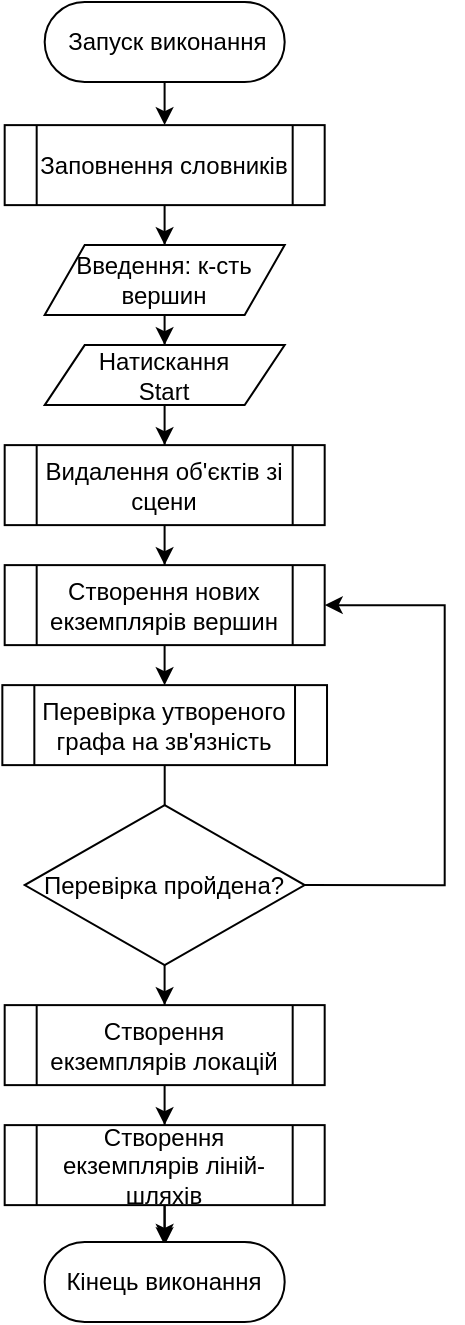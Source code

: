 <mxfile version="21.5.0" type="github" pages="2">
  <diagram id="s-qsPdU9FnbwddISXx5q" name="робота програми">
    <mxGraphModel dx="794" dy="732" grid="1" gridSize="10" guides="1" tooltips="1" connect="1" arrows="1" fold="1" page="1" pageScale="1" pageWidth="827" pageHeight="1169" math="0" shadow="0">
      <root>
        <mxCell id="0" />
        <mxCell id="1" parent="0" />
        <mxCell id="J92iBG6pYE3TJsRAhOx6-24" style="edgeStyle=orthogonalEdgeStyle;rounded=0;orthogonalLoop=1;jettySize=auto;html=1;" parent="1" source="J92iBG6pYE3TJsRAhOx6-1" target="J92iBG6pYE3TJsRAhOx6-11" edge="1">
          <mxGeometry relative="1" as="geometry" />
        </mxCell>
        <mxCell id="J92iBG6pYE3TJsRAhOx6-1" value="Створення нових екземплярів вершин" style="shape=process;whiteSpace=wrap;html=1;backgroundOutline=1;" parent="1" vertex="1">
          <mxGeometry x="202.34" y="371.56" width="160" height="40" as="geometry" />
        </mxCell>
        <mxCell id="J92iBG6pYE3TJsRAhOx6-31" style="edgeStyle=orthogonalEdgeStyle;rounded=0;orthogonalLoop=1;jettySize=auto;html=1;" parent="1" source="J92iBG6pYE3TJsRAhOx6-2" edge="1">
          <mxGeometry relative="1" as="geometry">
            <mxPoint x="282.4" y="711.56" as="targetPoint" />
          </mxGeometry>
        </mxCell>
        <mxCell id="yKXp7lzWDo-Mu3OkLmYp-2" style="edgeStyle=orthogonalEdgeStyle;rounded=0;orthogonalLoop=1;jettySize=auto;html=1;entryX=0.5;entryY=0;entryDx=0;entryDy=0;" edge="1" parent="1" source="J92iBG6pYE3TJsRAhOx6-2" target="yKXp7lzWDo-Mu3OkLmYp-1">
          <mxGeometry relative="1" as="geometry" />
        </mxCell>
        <mxCell id="J92iBG6pYE3TJsRAhOx6-2" value="Створення екземплярів ліній-шляхів" style="shape=process;whiteSpace=wrap;html=1;backgroundOutline=1;" parent="1" vertex="1">
          <mxGeometry x="202.34" y="651.56" width="160" height="40" as="geometry" />
        </mxCell>
        <mxCell id="J92iBG6pYE3TJsRAhOx6-29" style="edgeStyle=orthogonalEdgeStyle;rounded=0;orthogonalLoop=1;jettySize=auto;html=1;" parent="1" source="J92iBG6pYE3TJsRAhOx6-3" target="J92iBG6pYE3TJsRAhOx6-2" edge="1">
          <mxGeometry relative="1" as="geometry" />
        </mxCell>
        <mxCell id="J92iBG6pYE3TJsRAhOx6-3" value="Створення екземплярів локацій" style="shape=process;whiteSpace=wrap;html=1;backgroundOutline=1;" parent="1" vertex="1">
          <mxGeometry x="202.34" y="591.56" width="160" height="40" as="geometry" />
        </mxCell>
        <mxCell id="J92iBG6pYE3TJsRAhOx6-22" style="edgeStyle=orthogonalEdgeStyle;rounded=0;orthogonalLoop=1;jettySize=auto;html=1;" parent="1" source="J92iBG6pYE3TJsRAhOx6-4" target="J92iBG6pYE3TJsRAhOx6-13" edge="1">
          <mxGeometry relative="1" as="geometry" />
        </mxCell>
        <mxCell id="J92iBG6pYE3TJsRAhOx6-4" value="Заповнення словників" style="shape=process;whiteSpace=wrap;html=1;backgroundOutline=1;direction=west;" parent="1" vertex="1">
          <mxGeometry x="202.34" y="151.56" width="160" height="40" as="geometry" />
        </mxCell>
        <mxCell id="J92iBG6pYE3TJsRAhOx6-25" style="edgeStyle=orthogonalEdgeStyle;rounded=0;orthogonalLoop=1;jettySize=auto;html=1;" parent="1" source="J92iBG6pYE3TJsRAhOx6-11" target="J92iBG6pYE3TJsRAhOx6-14" edge="1">
          <mxGeometry relative="1" as="geometry" />
        </mxCell>
        <mxCell id="J92iBG6pYE3TJsRAhOx6-11" value="Перевірка утвореного графа на зв&#39;язність" style="shape=process;whiteSpace=wrap;html=1;backgroundOutline=1;" parent="1" vertex="1">
          <mxGeometry x="201.17" y="431.56" width="162.34" height="40" as="geometry" />
        </mxCell>
        <mxCell id="J92iBG6pYE3TJsRAhOx6-19" style="edgeStyle=orthogonalEdgeStyle;rounded=0;orthogonalLoop=1;jettySize=auto;html=1;" parent="1" source="J92iBG6pYE3TJsRAhOx6-13" target="J92iBG6pYE3TJsRAhOx6-16" edge="1">
          <mxGeometry relative="1" as="geometry" />
        </mxCell>
        <mxCell id="J92iBG6pYE3TJsRAhOx6-13" value="Введення: к-сть вершин" style="shape=parallelogram;perimeter=parallelogramPerimeter;whiteSpace=wrap;html=1;fixedSize=1;" parent="1" vertex="1">
          <mxGeometry x="222.34" y="211.56" width="120" height="35" as="geometry" />
        </mxCell>
        <mxCell id="J92iBG6pYE3TJsRAhOx6-26" style="edgeStyle=orthogonalEdgeStyle;rounded=0;orthogonalLoop=1;jettySize=auto;html=1;entryX=1;entryY=0.5;entryDx=0;entryDy=0;exitX=1;exitY=0.5;exitDx=0;exitDy=0;" parent="1" source="J92iBG6pYE3TJsRAhOx6-14" target="J92iBG6pYE3TJsRAhOx6-1" edge="1">
          <mxGeometry relative="1" as="geometry">
            <mxPoint x="342.34" y="591.56" as="sourcePoint" />
            <Array as="points">
              <mxPoint x="422.34" y="531.56" />
              <mxPoint x="422.34" y="391.56" />
            </Array>
          </mxGeometry>
        </mxCell>
        <mxCell id="J92iBG6pYE3TJsRAhOx6-28" style="edgeStyle=orthogonalEdgeStyle;rounded=0;orthogonalLoop=1;jettySize=auto;html=1;" parent="1" source="J92iBG6pYE3TJsRAhOx6-14" target="J92iBG6pYE3TJsRAhOx6-3" edge="1">
          <mxGeometry relative="1" as="geometry" />
        </mxCell>
        <mxCell id="J92iBG6pYE3TJsRAhOx6-14" value="Перевірка пройдена?" style="rhombus;whiteSpace=wrap;html=1;" parent="1" vertex="1">
          <mxGeometry x="212.34" y="491.56" width="140" height="80" as="geometry" />
        </mxCell>
        <mxCell id="J92iBG6pYE3TJsRAhOx6-23" style="edgeStyle=orthogonalEdgeStyle;rounded=0;orthogonalLoop=1;jettySize=auto;html=1;" parent="1" source="J92iBG6pYE3TJsRAhOx6-15" target="J92iBG6pYE3TJsRAhOx6-1" edge="1">
          <mxGeometry relative="1" as="geometry" />
        </mxCell>
        <mxCell id="J92iBG6pYE3TJsRAhOx6-15" value="Видалення об&#39;єктів зі сцени" style="shape=process;whiteSpace=wrap;html=1;backgroundOutline=1;" parent="1" vertex="1">
          <mxGeometry x="202.34" y="311.56" width="160" height="40" as="geometry" />
        </mxCell>
        <mxCell id="J92iBG6pYE3TJsRAhOx6-20" style="edgeStyle=orthogonalEdgeStyle;rounded=0;orthogonalLoop=1;jettySize=auto;html=1;" parent="1" source="J92iBG6pYE3TJsRAhOx6-16" target="J92iBG6pYE3TJsRAhOx6-15" edge="1">
          <mxGeometry relative="1" as="geometry" />
        </mxCell>
        <mxCell id="J92iBG6pYE3TJsRAhOx6-16" value="Натискання&lt;br&gt;Start" style="shape=parallelogram;perimeter=parallelogramPerimeter;whiteSpace=wrap;html=1;fixedSize=1;" parent="1" vertex="1">
          <mxGeometry x="222.34" y="261.56" width="120" height="30" as="geometry" />
        </mxCell>
        <mxCell id="J92iBG6pYE3TJsRAhOx6-21" style="edgeStyle=orthogonalEdgeStyle;rounded=0;orthogonalLoop=1;jettySize=auto;html=1;" parent="1" source="J92iBG6pYE3TJsRAhOx6-17" target="J92iBG6pYE3TJsRAhOx6-4" edge="1">
          <mxGeometry relative="1" as="geometry" />
        </mxCell>
        <mxCell id="J92iBG6pYE3TJsRAhOx6-17" value="&amp;nbsp;Запуск виконання" style="rounded=1;whiteSpace=wrap;html=1;arcSize=50;" parent="1" vertex="1">
          <mxGeometry x="222.34" y="90" width="120" height="40" as="geometry" />
        </mxCell>
        <mxCell id="yKXp7lzWDo-Mu3OkLmYp-1" value="Кінець виконання" style="rounded=1;whiteSpace=wrap;html=1;arcSize=50;" vertex="1" parent="1">
          <mxGeometry x="222.34" y="710" width="120" height="40" as="geometry" />
        </mxCell>
      </root>
    </mxGraphModel>
  </diagram>
  <diagram id="tJfKulr2pWgdD8WuUiBn" name="алгоритм генерації">
    <mxGraphModel dx="794" dy="732" grid="1" gridSize="10" guides="1" tooltips="1" connect="1" arrows="1" fold="1" page="1" pageScale="1" pageWidth="827" pageHeight="1169" math="0" shadow="0">
      <root>
        <mxCell id="0" />
        <mxCell id="1" parent="0" />
        <mxCell id="AG3ZQheefvWWrk1X1S5D-3" style="edgeStyle=orthogonalEdgeStyle;rounded=0;orthogonalLoop=1;jettySize=auto;html=1;" parent="1" source="AG3ZQheefvWWrk1X1S5D-1" target="AG3ZQheefvWWrk1X1S5D-2" edge="1">
          <mxGeometry relative="1" as="geometry" />
        </mxCell>
        <mxCell id="AG3ZQheefvWWrk1X1S5D-1" value="Створення локацій" style="rounded=0;whiteSpace=wrap;html=1;" parent="1" vertex="1">
          <mxGeometry x="280" y="440" width="120" height="60" as="geometry" />
        </mxCell>
        <mxCell id="AG3ZQheefvWWrk1X1S5D-5" style="edgeStyle=orthogonalEdgeStyle;rounded=0;orthogonalLoop=1;jettySize=auto;html=1;" parent="1" source="AG3ZQheefvWWrk1X1S5D-2" target="AG3ZQheefvWWrk1X1S5D-4" edge="1">
          <mxGeometry relative="1" as="geometry" />
        </mxCell>
        <mxCell id="AG3ZQheefvWWrk1X1S5D-2" value="З&#39;єднання локацій шляхами" style="rounded=0;whiteSpace=wrap;html=1;" parent="1" vertex="1">
          <mxGeometry x="280" y="520" width="120" height="60" as="geometry" />
        </mxCell>
        <mxCell id="AG3ZQheefvWWrk1X1S5D-7" style="edgeStyle=orthogonalEdgeStyle;rounded=0;orthogonalLoop=1;jettySize=auto;html=1;" parent="1" source="AG3ZQheefvWWrk1X1S5D-4" target="AG3ZQheefvWWrk1X1S5D-6" edge="1">
          <mxGeometry relative="1" as="geometry" />
        </mxCell>
        <mxCell id="AG3ZQheefvWWrk1X1S5D-4" value="Перевірка дотримання правил" style="rounded=0;whiteSpace=wrap;html=1;" parent="1" vertex="1">
          <mxGeometry x="280" y="600" width="120" height="60" as="geometry" />
        </mxCell>
        <mxCell id="AG3ZQheefvWWrk1X1S5D-9" style="edgeStyle=orthogonalEdgeStyle;rounded=0;orthogonalLoop=1;jettySize=auto;html=1;" parent="1" source="AG3ZQheefvWWrk1X1S5D-6" target="AG3ZQheefvWWrk1X1S5D-8" edge="1">
          <mxGeometry relative="1" as="geometry" />
        </mxCell>
        <mxCell id="AG3ZQheefvWWrk1X1S5D-6" value="Підрахунок значення для локації для визначення типу" style="rounded=0;whiteSpace=wrap;html=1;" parent="1" vertex="1">
          <mxGeometry x="280" y="680" width="120" height="60" as="geometry" />
        </mxCell>
        <mxCell id="AG3ZQheefvWWrk1X1S5D-11" style="edgeStyle=orthogonalEdgeStyle;rounded=0;orthogonalLoop=1;jettySize=auto;html=1;" parent="1" source="AG3ZQheefvWWrk1X1S5D-8" target="AG3ZQheefvWWrk1X1S5D-10" edge="1">
          <mxGeometry relative="1" as="geometry" />
        </mxCell>
        <mxCell id="AG3ZQheefvWWrk1X1S5D-8" value="Звертання до таблиць для отримання інформації" style="rounded=0;whiteSpace=wrap;html=1;" parent="1" vertex="1">
          <mxGeometry x="280" y="760" width="120" height="60" as="geometry" />
        </mxCell>
        <mxCell id="E4lIv3VbyMZIcjUJRHsn-4" style="edgeStyle=orthogonalEdgeStyle;rounded=0;orthogonalLoop=1;jettySize=auto;html=1;" parent="1" source="AG3ZQheefvWWrk1X1S5D-10" target="E4lIv3VbyMZIcjUJRHsn-2" edge="1">
          <mxGeometry relative="1" as="geometry" />
        </mxCell>
        <mxCell id="AG3ZQheefvWWrk1X1S5D-10" value="Заповнення локацій отриманою інформацією" style="rounded=0;whiteSpace=wrap;html=1;" parent="1" vertex="1">
          <mxGeometry x="280" y="840" width="120" height="60" as="geometry" />
        </mxCell>
        <mxCell id="E4lIv3VbyMZIcjUJRHsn-3" style="edgeStyle=orthogonalEdgeStyle;rounded=0;orthogonalLoop=1;jettySize=auto;html=1;" parent="1" source="E4lIv3VbyMZIcjUJRHsn-1" target="AG3ZQheefvWWrk1X1S5D-1" edge="1">
          <mxGeometry relative="1" as="geometry" />
        </mxCell>
        <mxCell id="E4lIv3VbyMZIcjUJRHsn-1" value="Початок" style="rounded=1;whiteSpace=wrap;html=1;arcSize=50;" parent="1" vertex="1">
          <mxGeometry x="280" y="380" width="120" height="40" as="geometry" />
        </mxCell>
        <mxCell id="E4lIv3VbyMZIcjUJRHsn-2" value="Кінець" style="rounded=1;whiteSpace=wrap;html=1;arcSize=50;" parent="1" vertex="1">
          <mxGeometry x="280" y="920" width="120" height="40" as="geometry" />
        </mxCell>
        <mxCell id="E4lIv3VbyMZIcjUJRHsn-5" value="Кожна локація (вершина) отримує:&lt;br&gt;значення свого положення&lt;br&gt;значення числового показника" style="strokeWidth=2;html=1;shape=mxgraph.flowchart.annotation_2;align=left;labelPosition=right;pointerEvents=1;" parent="1" vertex="1">
          <mxGeometry x="400" y="440" width="50" height="60" as="geometry" />
        </mxCell>
        <mxCell id="E4lIv3VbyMZIcjUJRHsn-6" value="Перевірка кількості шляхів, &lt;br&gt;що виходять з локації (к-сть сусідніх вершин n)&amp;nbsp;(n⩽3)&lt;br&gt;Цілісність карти (Зв&#39;язність графа)" style="strokeWidth=2;html=1;shape=mxgraph.flowchart.annotation_2;align=left;labelPosition=right;pointerEvents=1;" parent="1" vertex="1">
          <mxGeometry x="400" y="600" width="50" height="60" as="geometry" />
        </mxCell>
        <mxCell id="E4lIv3VbyMZIcjUJRHsn-7" value="Визначення до яких локацій можна потрапити з однієї обраної&lt;br&gt;(Визначення сусідніх вершин)&lt;br&gt;Відображення можливості переходу між локаціями&lt;br&gt;(Ребер графа)" style="strokeWidth=2;html=1;shape=mxgraph.flowchart.annotation_2;align=left;labelPosition=right;pointerEvents=1;" parent="1" vertex="1">
          <mxGeometry x="400" y="520" width="50" height="60" as="geometry" />
        </mxCell>
        <mxCell id="E4lIv3VbyMZIcjUJRHsn-10" value="Визначення суми числових значень сусідніх локацій" style="strokeWidth=2;html=1;shape=mxgraph.flowchart.annotation_2;align=left;labelPosition=right;pointerEvents=1;" parent="1" vertex="1">
          <mxGeometry x="400" y="680" width="50" height="60" as="geometry" />
        </mxCell>
        <mxCell id="E4lIv3VbyMZIcjUJRHsn-11" value="&lt;span style=&quot;color: rgb(0, 0, 0); font-family: Helvetica; font-size: 12px; font-style: normal; font-variant-ligatures: normal; font-variant-caps: normal; font-weight: 400; letter-spacing: normal; orphans: 2; text-align: left; text-indent: 0px; text-transform: none; widows: 2; word-spacing: 0px; -webkit-text-stroke-width: 0px; background-color: rgb(251, 251, 251); text-decoration-thickness: initial; text-decoration-style: initial; text-decoration-color: initial; float: none; display: inline !important;&quot;&gt;Отримання назви локації та опису, що обирається &lt;br&gt;порівнянням раніше отриманого значення з можливими&lt;/span&gt;" style="strokeWidth=2;html=1;shape=mxgraph.flowchart.annotation_2;align=left;labelPosition=right;pointerEvents=1;" parent="1" vertex="1">
          <mxGeometry x="400" y="760" width="50" height="60" as="geometry" />
        </mxCell>
        <mxCell id="E4lIv3VbyMZIcjUJRHsn-12" value="Збереження та вивід отриманої на попередньому етапі інформації&lt;br&gt;для кожної локації" style="strokeWidth=2;html=1;shape=mxgraph.flowchart.annotation_2;align=left;labelPosition=right;pointerEvents=1;" parent="1" vertex="1">
          <mxGeometry x="400" y="840" width="50" height="60" as="geometry" />
        </mxCell>
      </root>
    </mxGraphModel>
  </diagram>
</mxfile>
